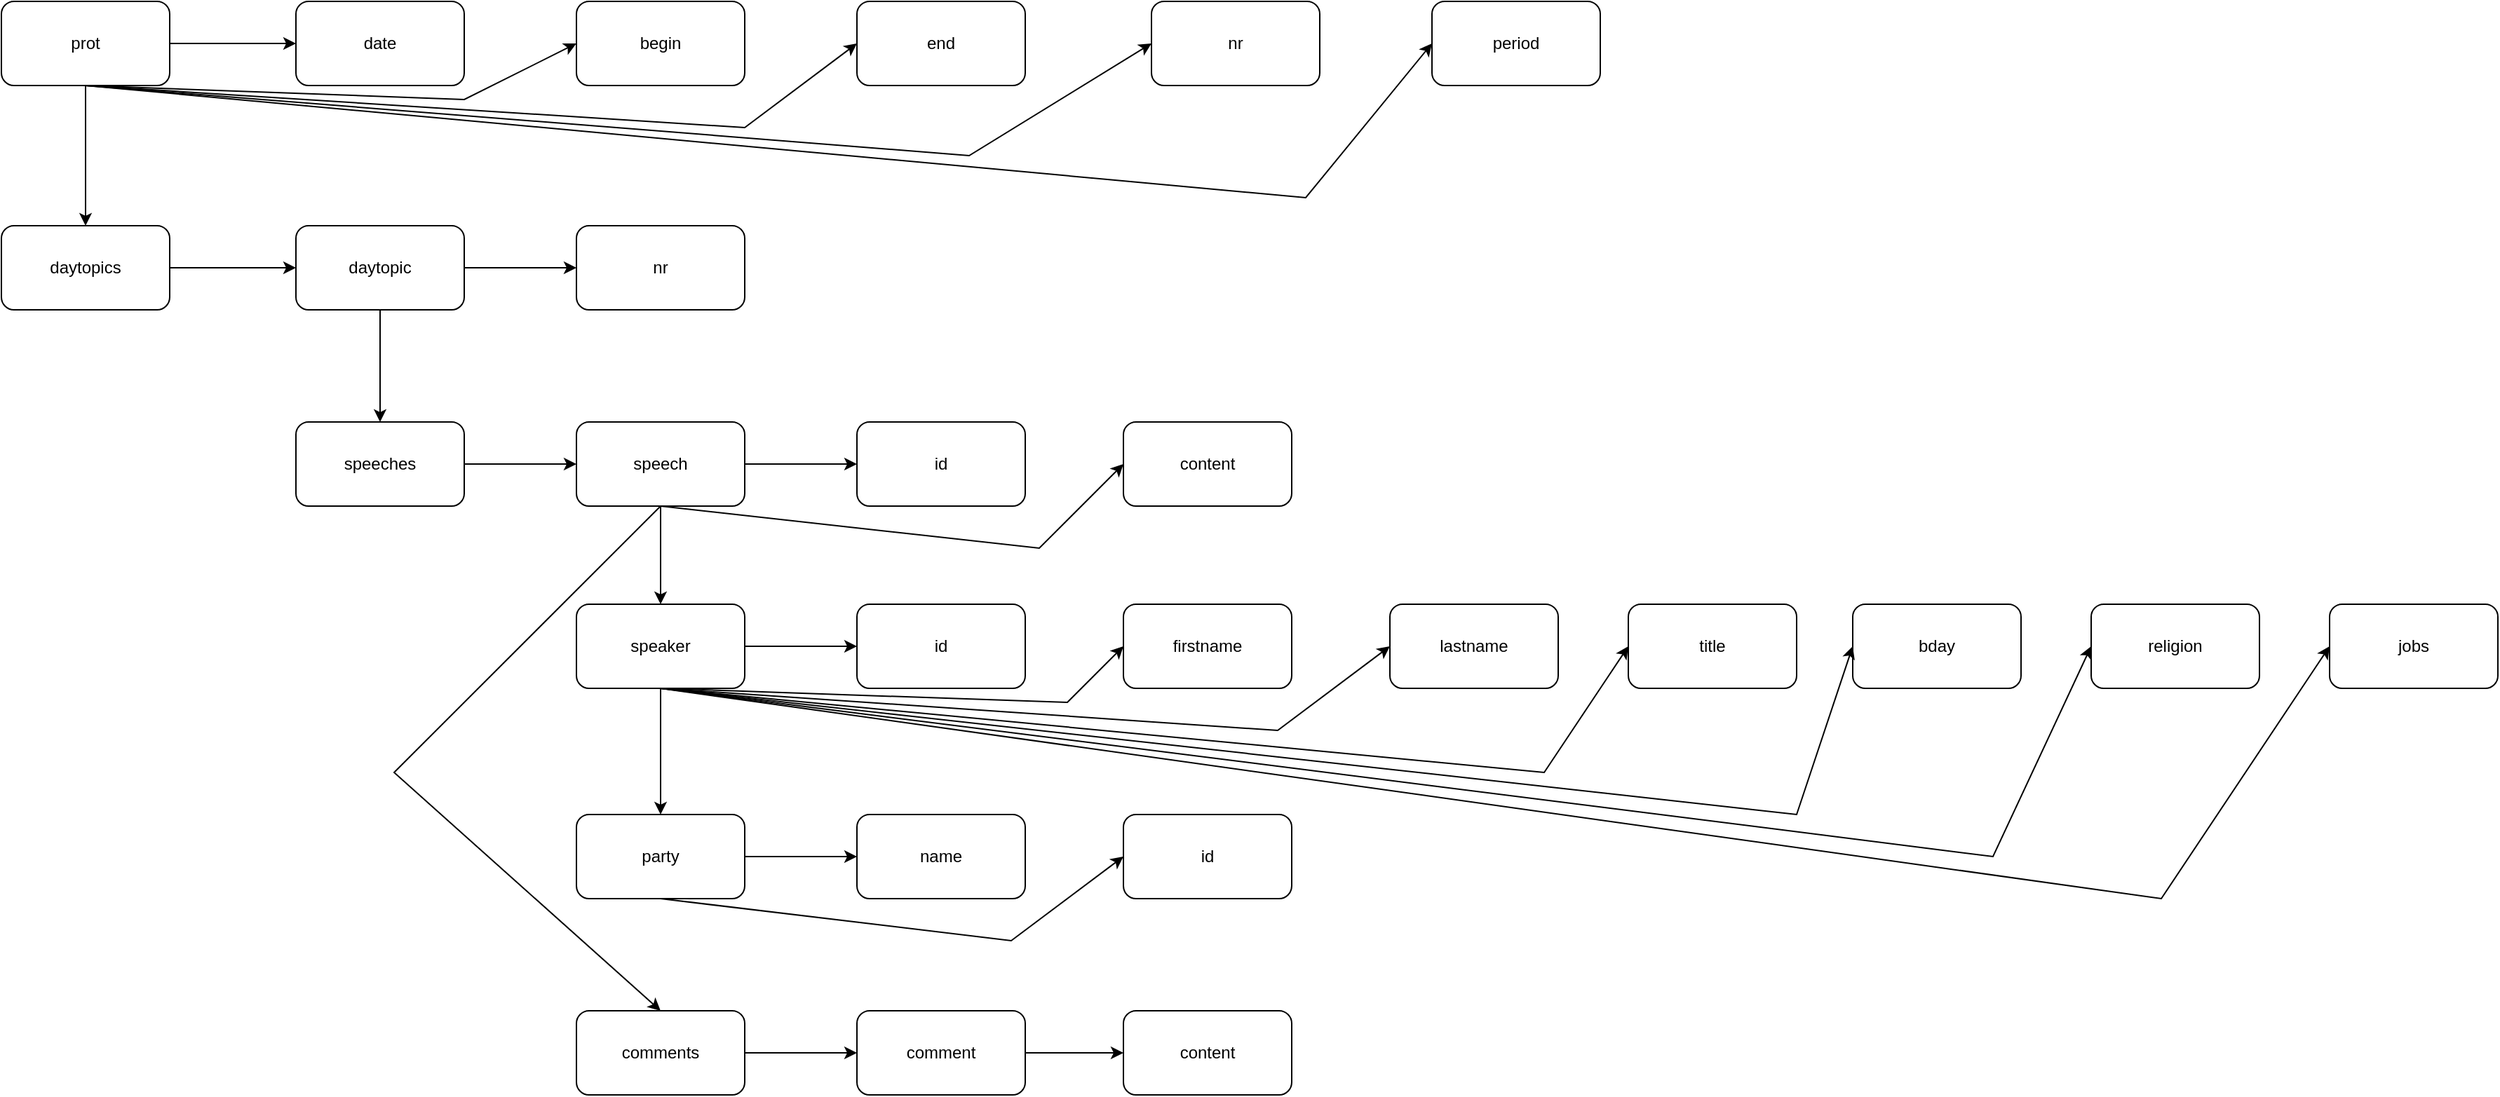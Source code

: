 <mxfile version="21.6.8" type="device">
  <diagram name="Seite-1" id="Tr20mzmjsv6FQs66gH-i">
    <mxGraphModel dx="1434" dy="884" grid="1" gridSize="10" guides="1" tooltips="1" connect="1" arrows="1" fold="1" page="1" pageScale="1" pageWidth="2336" pageHeight="1654" math="0" shadow="0">
      <root>
        <mxCell id="0" />
        <mxCell id="1" parent="0" />
        <mxCell id="kVZ_IZgOHk-NdyxDgPou-4" value="prot" style="rounded=1;whiteSpace=wrap;html=1;" vertex="1" parent="1">
          <mxGeometry x="20" y="20" width="120" height="60" as="geometry" />
        </mxCell>
        <mxCell id="kVZ_IZgOHk-NdyxDgPou-5" value="date" style="rounded=1;whiteSpace=wrap;html=1;" vertex="1" parent="1">
          <mxGeometry x="230" y="20" width="120" height="60" as="geometry" />
        </mxCell>
        <mxCell id="kVZ_IZgOHk-NdyxDgPou-6" value="period" style="rounded=1;whiteSpace=wrap;html=1;" vertex="1" parent="1">
          <mxGeometry x="1040" y="20" width="120" height="60" as="geometry" />
        </mxCell>
        <mxCell id="kVZ_IZgOHk-NdyxDgPou-7" value="nr" style="rounded=1;whiteSpace=wrap;html=1;" vertex="1" parent="1">
          <mxGeometry x="840" y="20" width="120" height="60" as="geometry" />
        </mxCell>
        <mxCell id="kVZ_IZgOHk-NdyxDgPou-8" value="daytopics" style="rounded=1;whiteSpace=wrap;html=1;" vertex="1" parent="1">
          <mxGeometry x="20" y="180" width="120" height="60" as="geometry" />
        </mxCell>
        <mxCell id="kVZ_IZgOHk-NdyxDgPou-9" value="end" style="rounded=1;whiteSpace=wrap;html=1;" vertex="1" parent="1">
          <mxGeometry x="630" y="20" width="120" height="60" as="geometry" />
        </mxCell>
        <mxCell id="kVZ_IZgOHk-NdyxDgPou-10" value="begin" style="rounded=1;whiteSpace=wrap;html=1;" vertex="1" parent="1">
          <mxGeometry x="430" y="20" width="120" height="60" as="geometry" />
        </mxCell>
        <mxCell id="kVZ_IZgOHk-NdyxDgPou-11" value="" style="endArrow=classic;html=1;rounded=0;exitX=1;exitY=0.5;exitDx=0;exitDy=0;entryX=0;entryY=0.5;entryDx=0;entryDy=0;" edge="1" parent="1" source="kVZ_IZgOHk-NdyxDgPou-4" target="kVZ_IZgOHk-NdyxDgPou-5">
          <mxGeometry width="50" height="50" relative="1" as="geometry">
            <mxPoint x="560" y="480" as="sourcePoint" />
            <mxPoint x="610" y="430" as="targetPoint" />
          </mxGeometry>
        </mxCell>
        <mxCell id="kVZ_IZgOHk-NdyxDgPou-12" value="" style="endArrow=classic;html=1;rounded=0;exitX=0.5;exitY=1;exitDx=0;exitDy=0;entryX=0;entryY=0.5;entryDx=0;entryDy=0;" edge="1" parent="1" source="kVZ_IZgOHk-NdyxDgPou-4" target="kVZ_IZgOHk-NdyxDgPou-10">
          <mxGeometry width="50" height="50" relative="1" as="geometry">
            <mxPoint x="560" y="480" as="sourcePoint" />
            <mxPoint x="610" y="430" as="targetPoint" />
            <Array as="points">
              <mxPoint x="350" y="90" />
            </Array>
          </mxGeometry>
        </mxCell>
        <mxCell id="kVZ_IZgOHk-NdyxDgPou-13" value="" style="endArrow=classic;html=1;rounded=0;exitX=0.5;exitY=1;exitDx=0;exitDy=0;entryX=0;entryY=0.5;entryDx=0;entryDy=0;" edge="1" parent="1" source="kVZ_IZgOHk-NdyxDgPou-4" target="kVZ_IZgOHk-NdyxDgPou-9">
          <mxGeometry width="50" height="50" relative="1" as="geometry">
            <mxPoint x="560" y="480" as="sourcePoint" />
            <mxPoint x="610" y="430" as="targetPoint" />
            <Array as="points">
              <mxPoint x="550" y="110" />
            </Array>
          </mxGeometry>
        </mxCell>
        <mxCell id="kVZ_IZgOHk-NdyxDgPou-14" value="" style="endArrow=classic;html=1;rounded=0;exitX=0.5;exitY=1;exitDx=0;exitDy=0;entryX=0;entryY=0.5;entryDx=0;entryDy=0;" edge="1" parent="1" source="kVZ_IZgOHk-NdyxDgPou-4" target="kVZ_IZgOHk-NdyxDgPou-7">
          <mxGeometry width="50" height="50" relative="1" as="geometry">
            <mxPoint x="560" y="480" as="sourcePoint" />
            <mxPoint x="610" y="430" as="targetPoint" />
            <Array as="points">
              <mxPoint x="710" y="130" />
            </Array>
          </mxGeometry>
        </mxCell>
        <mxCell id="kVZ_IZgOHk-NdyxDgPou-15" value="" style="endArrow=classic;html=1;rounded=0;exitX=0.5;exitY=1;exitDx=0;exitDy=0;entryX=0;entryY=0.5;entryDx=0;entryDy=0;" edge="1" parent="1" source="kVZ_IZgOHk-NdyxDgPou-4" target="kVZ_IZgOHk-NdyxDgPou-6">
          <mxGeometry width="50" height="50" relative="1" as="geometry">
            <mxPoint x="560" y="480" as="sourcePoint" />
            <mxPoint x="610" y="430" as="targetPoint" />
            <Array as="points">
              <mxPoint x="950" y="160" />
            </Array>
          </mxGeometry>
        </mxCell>
        <mxCell id="kVZ_IZgOHk-NdyxDgPou-16" value="" style="endArrow=classic;html=1;rounded=0;exitX=0.5;exitY=1;exitDx=0;exitDy=0;entryX=0.5;entryY=0;entryDx=0;entryDy=0;" edge="1" parent="1" source="kVZ_IZgOHk-NdyxDgPou-4" target="kVZ_IZgOHk-NdyxDgPou-8">
          <mxGeometry width="50" height="50" relative="1" as="geometry">
            <mxPoint x="560" y="480" as="sourcePoint" />
            <mxPoint x="610" y="430" as="targetPoint" />
          </mxGeometry>
        </mxCell>
        <mxCell id="kVZ_IZgOHk-NdyxDgPou-17" value="speeches" style="rounded=1;whiteSpace=wrap;html=1;" vertex="1" parent="1">
          <mxGeometry x="230" y="320" width="120" height="60" as="geometry" />
        </mxCell>
        <mxCell id="kVZ_IZgOHk-NdyxDgPou-18" value="nr" style="rounded=1;whiteSpace=wrap;html=1;" vertex="1" parent="1">
          <mxGeometry x="430" y="180" width="120" height="60" as="geometry" />
        </mxCell>
        <mxCell id="kVZ_IZgOHk-NdyxDgPou-19" value="daytopic" style="rounded=1;whiteSpace=wrap;html=1;" vertex="1" parent="1">
          <mxGeometry x="230" y="180" width="120" height="60" as="geometry" />
        </mxCell>
        <mxCell id="kVZ_IZgOHk-NdyxDgPou-20" value="" style="endArrow=classic;html=1;rounded=0;exitX=1;exitY=0.5;exitDx=0;exitDy=0;entryX=0;entryY=0.5;entryDx=0;entryDy=0;" edge="1" parent="1" source="kVZ_IZgOHk-NdyxDgPou-8" target="kVZ_IZgOHk-NdyxDgPou-19">
          <mxGeometry width="50" height="50" relative="1" as="geometry">
            <mxPoint x="560" y="480" as="sourcePoint" />
            <mxPoint x="610" y="430" as="targetPoint" />
          </mxGeometry>
        </mxCell>
        <mxCell id="kVZ_IZgOHk-NdyxDgPou-21" value="" style="endArrow=classic;html=1;rounded=0;exitX=1;exitY=0.5;exitDx=0;exitDy=0;entryX=0;entryY=0.5;entryDx=0;entryDy=0;" edge="1" parent="1" source="kVZ_IZgOHk-NdyxDgPou-19" target="kVZ_IZgOHk-NdyxDgPou-18">
          <mxGeometry width="50" height="50" relative="1" as="geometry">
            <mxPoint x="560" y="480" as="sourcePoint" />
            <mxPoint x="610" y="430" as="targetPoint" />
          </mxGeometry>
        </mxCell>
        <mxCell id="kVZ_IZgOHk-NdyxDgPou-22" value="speech" style="rounded=1;whiteSpace=wrap;html=1;" vertex="1" parent="1">
          <mxGeometry x="430" y="320" width="120" height="60" as="geometry" />
        </mxCell>
        <mxCell id="kVZ_IZgOHk-NdyxDgPou-23" value="" style="endArrow=classic;html=1;rounded=0;exitX=0.5;exitY=1;exitDx=0;exitDy=0;entryX=0.5;entryY=0;entryDx=0;entryDy=0;" edge="1" parent="1" source="kVZ_IZgOHk-NdyxDgPou-19" target="kVZ_IZgOHk-NdyxDgPou-17">
          <mxGeometry width="50" height="50" relative="1" as="geometry">
            <mxPoint x="560" y="480" as="sourcePoint" />
            <mxPoint x="610" y="430" as="targetPoint" />
          </mxGeometry>
        </mxCell>
        <mxCell id="kVZ_IZgOHk-NdyxDgPou-24" value="" style="endArrow=classic;html=1;rounded=0;exitX=1;exitY=0.5;exitDx=0;exitDy=0;entryX=0;entryY=0.5;entryDx=0;entryDy=0;" edge="1" parent="1" source="kVZ_IZgOHk-NdyxDgPou-17" target="kVZ_IZgOHk-NdyxDgPou-22">
          <mxGeometry width="50" height="50" relative="1" as="geometry">
            <mxPoint x="560" y="480" as="sourcePoint" />
            <mxPoint x="610" y="430" as="targetPoint" />
          </mxGeometry>
        </mxCell>
        <mxCell id="kVZ_IZgOHk-NdyxDgPou-25" value="id" style="rounded=1;whiteSpace=wrap;html=1;" vertex="1" parent="1">
          <mxGeometry x="630" y="320" width="120" height="60" as="geometry" />
        </mxCell>
        <mxCell id="kVZ_IZgOHk-NdyxDgPou-26" value="content" style="rounded=1;whiteSpace=wrap;html=1;" vertex="1" parent="1">
          <mxGeometry x="820" y="320" width="120" height="60" as="geometry" />
        </mxCell>
        <mxCell id="kVZ_IZgOHk-NdyxDgPou-27" value="speaker" style="rounded=1;whiteSpace=wrap;html=1;" vertex="1" parent="1">
          <mxGeometry x="430" y="450" width="120" height="60" as="geometry" />
        </mxCell>
        <mxCell id="kVZ_IZgOHk-NdyxDgPou-28" value="id" style="rounded=1;whiteSpace=wrap;html=1;" vertex="1" parent="1">
          <mxGeometry x="630" y="450" width="120" height="60" as="geometry" />
        </mxCell>
        <mxCell id="kVZ_IZgOHk-NdyxDgPou-29" value="" style="endArrow=classic;html=1;rounded=0;exitX=1;exitY=0.5;exitDx=0;exitDy=0;entryX=0;entryY=0.5;entryDx=0;entryDy=0;" edge="1" parent="1" source="kVZ_IZgOHk-NdyxDgPou-22" target="kVZ_IZgOHk-NdyxDgPou-25">
          <mxGeometry width="50" height="50" relative="1" as="geometry">
            <mxPoint x="940" y="510" as="sourcePoint" />
            <mxPoint x="990" y="460" as="targetPoint" />
          </mxGeometry>
        </mxCell>
        <mxCell id="kVZ_IZgOHk-NdyxDgPou-30" value="" style="endArrow=classic;html=1;rounded=0;entryX=0;entryY=0.5;entryDx=0;entryDy=0;exitX=0.5;exitY=1;exitDx=0;exitDy=0;" edge="1" parent="1" source="kVZ_IZgOHk-NdyxDgPou-22" target="kVZ_IZgOHk-NdyxDgPou-26">
          <mxGeometry width="50" height="50" relative="1" as="geometry">
            <mxPoint x="590" y="410" as="sourcePoint" />
            <mxPoint x="990" y="460" as="targetPoint" />
            <Array as="points">
              <mxPoint x="760" y="410" />
            </Array>
          </mxGeometry>
        </mxCell>
        <mxCell id="kVZ_IZgOHk-NdyxDgPou-34" value="" style="endArrow=classic;html=1;rounded=0;exitX=0.5;exitY=1;exitDx=0;exitDy=0;entryX=0.5;entryY=0;entryDx=0;entryDy=0;" edge="1" parent="1" source="kVZ_IZgOHk-NdyxDgPou-22" target="kVZ_IZgOHk-NdyxDgPou-27">
          <mxGeometry width="50" height="50" relative="1" as="geometry">
            <mxPoint x="750" y="560" as="sourcePoint" />
            <mxPoint x="800" y="510" as="targetPoint" />
          </mxGeometry>
        </mxCell>
        <mxCell id="kVZ_IZgOHk-NdyxDgPou-35" value="firstname" style="rounded=1;whiteSpace=wrap;html=1;" vertex="1" parent="1">
          <mxGeometry x="820" y="450" width="120" height="60" as="geometry" />
        </mxCell>
        <mxCell id="kVZ_IZgOHk-NdyxDgPou-36" value="lastname" style="rounded=1;whiteSpace=wrap;html=1;" vertex="1" parent="1">
          <mxGeometry x="1010" y="450" width="120" height="60" as="geometry" />
        </mxCell>
        <mxCell id="kVZ_IZgOHk-NdyxDgPou-37" value="title" style="rounded=1;whiteSpace=wrap;html=1;" vertex="1" parent="1">
          <mxGeometry x="1180" y="450" width="120" height="60" as="geometry" />
        </mxCell>
        <mxCell id="kVZ_IZgOHk-NdyxDgPou-38" value="bday" style="rounded=1;whiteSpace=wrap;html=1;" vertex="1" parent="1">
          <mxGeometry x="1340" y="450" width="120" height="60" as="geometry" />
        </mxCell>
        <mxCell id="kVZ_IZgOHk-NdyxDgPou-39" value="religion" style="rounded=1;whiteSpace=wrap;html=1;" vertex="1" parent="1">
          <mxGeometry x="1510" y="450" width="120" height="60" as="geometry" />
        </mxCell>
        <mxCell id="kVZ_IZgOHk-NdyxDgPou-40" value="jobs" style="rounded=1;whiteSpace=wrap;html=1;" vertex="1" parent="1">
          <mxGeometry x="1680" y="450" width="120" height="60" as="geometry" />
        </mxCell>
        <mxCell id="kVZ_IZgOHk-NdyxDgPou-41" value="party" style="rounded=1;whiteSpace=wrap;html=1;" vertex="1" parent="1">
          <mxGeometry x="430" y="600" width="120" height="60" as="geometry" />
        </mxCell>
        <mxCell id="kVZ_IZgOHk-NdyxDgPou-43" value="" style="endArrow=classic;html=1;rounded=0;exitX=0.5;exitY=1;exitDx=0;exitDy=0;entryX=0;entryY=0.5;entryDx=0;entryDy=0;" edge="1" parent="1" source="kVZ_IZgOHk-NdyxDgPou-27" target="kVZ_IZgOHk-NdyxDgPou-35">
          <mxGeometry width="50" height="50" relative="1" as="geometry">
            <mxPoint x="990" y="570" as="sourcePoint" />
            <mxPoint x="1040" y="520" as="targetPoint" />
            <Array as="points">
              <mxPoint x="780" y="520" />
            </Array>
          </mxGeometry>
        </mxCell>
        <mxCell id="kVZ_IZgOHk-NdyxDgPou-44" value="" style="endArrow=classic;html=1;rounded=0;exitX=0.5;exitY=1;exitDx=0;exitDy=0;entryX=0;entryY=0.5;entryDx=0;entryDy=0;" edge="1" parent="1" source="kVZ_IZgOHk-NdyxDgPou-27" target="kVZ_IZgOHk-NdyxDgPou-36">
          <mxGeometry width="50" height="50" relative="1" as="geometry">
            <mxPoint x="990" y="570" as="sourcePoint" />
            <mxPoint x="1040" y="520" as="targetPoint" />
            <Array as="points">
              <mxPoint x="930" y="540" />
            </Array>
          </mxGeometry>
        </mxCell>
        <mxCell id="kVZ_IZgOHk-NdyxDgPou-45" value="" style="endArrow=classic;html=1;rounded=0;exitX=0.5;exitY=1;exitDx=0;exitDy=0;entryX=0;entryY=0.5;entryDx=0;entryDy=0;" edge="1" parent="1" source="kVZ_IZgOHk-NdyxDgPou-27" target="kVZ_IZgOHk-NdyxDgPou-37">
          <mxGeometry width="50" height="50" relative="1" as="geometry">
            <mxPoint x="990" y="570" as="sourcePoint" />
            <mxPoint x="1040" y="520" as="targetPoint" />
            <Array as="points">
              <mxPoint x="1120" y="570" />
            </Array>
          </mxGeometry>
        </mxCell>
        <mxCell id="kVZ_IZgOHk-NdyxDgPou-46" value="" style="endArrow=classic;html=1;rounded=0;exitX=1;exitY=0.5;exitDx=0;exitDy=0;entryX=0;entryY=0.5;entryDx=0;entryDy=0;" edge="1" parent="1" source="kVZ_IZgOHk-NdyxDgPou-27" target="kVZ_IZgOHk-NdyxDgPou-28">
          <mxGeometry width="50" height="50" relative="1" as="geometry">
            <mxPoint x="990" y="570" as="sourcePoint" />
            <mxPoint x="1040" y="520" as="targetPoint" />
          </mxGeometry>
        </mxCell>
        <mxCell id="kVZ_IZgOHk-NdyxDgPou-47" value="" style="endArrow=classic;html=1;rounded=0;exitX=0.5;exitY=1;exitDx=0;exitDy=0;entryX=0;entryY=0.5;entryDx=0;entryDy=0;" edge="1" parent="1" source="kVZ_IZgOHk-NdyxDgPou-27" target="kVZ_IZgOHk-NdyxDgPou-38">
          <mxGeometry width="50" height="50" relative="1" as="geometry">
            <mxPoint x="1060" y="490" as="sourcePoint" />
            <mxPoint x="1110" y="440" as="targetPoint" />
            <Array as="points">
              <mxPoint x="1300" y="600" />
            </Array>
          </mxGeometry>
        </mxCell>
        <mxCell id="kVZ_IZgOHk-NdyxDgPou-48" value="" style="endArrow=classic;html=1;rounded=0;exitX=0.5;exitY=1;exitDx=0;exitDy=0;entryX=0;entryY=0.5;entryDx=0;entryDy=0;" edge="1" parent="1" source="kVZ_IZgOHk-NdyxDgPou-27" target="kVZ_IZgOHk-NdyxDgPou-39">
          <mxGeometry width="50" height="50" relative="1" as="geometry">
            <mxPoint x="1060" y="490" as="sourcePoint" />
            <mxPoint x="1110" y="440" as="targetPoint" />
            <Array as="points">
              <mxPoint x="1440" y="630" />
            </Array>
          </mxGeometry>
        </mxCell>
        <mxCell id="kVZ_IZgOHk-NdyxDgPou-49" value="" style="endArrow=classic;html=1;rounded=0;exitX=0.5;exitY=1;exitDx=0;exitDy=0;entryX=0;entryY=0.5;entryDx=0;entryDy=0;" edge="1" parent="1" source="kVZ_IZgOHk-NdyxDgPou-27" target="kVZ_IZgOHk-NdyxDgPou-40">
          <mxGeometry width="50" height="50" relative="1" as="geometry">
            <mxPoint x="1060" y="490" as="sourcePoint" />
            <mxPoint x="1110" y="440" as="targetPoint" />
            <Array as="points">
              <mxPoint x="1560" y="660" />
            </Array>
          </mxGeometry>
        </mxCell>
        <mxCell id="kVZ_IZgOHk-NdyxDgPou-51" value="name" style="rounded=1;whiteSpace=wrap;html=1;" vertex="1" parent="1">
          <mxGeometry x="630" y="600" width="120" height="60" as="geometry" />
        </mxCell>
        <mxCell id="kVZ_IZgOHk-NdyxDgPou-52" value="id" style="rounded=1;whiteSpace=wrap;html=1;" vertex="1" parent="1">
          <mxGeometry x="820" y="600" width="120" height="60" as="geometry" />
        </mxCell>
        <mxCell id="kVZ_IZgOHk-NdyxDgPou-53" value="" style="endArrow=classic;html=1;rounded=0;exitX=0.5;exitY=1;exitDx=0;exitDy=0;entryX=0.5;entryY=0;entryDx=0;entryDy=0;" edge="1" parent="1" source="kVZ_IZgOHk-NdyxDgPou-27" target="kVZ_IZgOHk-NdyxDgPou-41">
          <mxGeometry width="50" height="50" relative="1" as="geometry">
            <mxPoint x="890" y="690" as="sourcePoint" />
            <mxPoint x="940" y="640" as="targetPoint" />
          </mxGeometry>
        </mxCell>
        <mxCell id="kVZ_IZgOHk-NdyxDgPou-54" value="" style="endArrow=classic;html=1;rounded=0;exitX=1;exitY=0.5;exitDx=0;exitDy=0;entryX=0;entryY=0.5;entryDx=0;entryDy=0;" edge="1" parent="1" source="kVZ_IZgOHk-NdyxDgPou-41" target="kVZ_IZgOHk-NdyxDgPou-51">
          <mxGeometry width="50" height="50" relative="1" as="geometry">
            <mxPoint x="890" y="690" as="sourcePoint" />
            <mxPoint x="940" y="640" as="targetPoint" />
          </mxGeometry>
        </mxCell>
        <mxCell id="kVZ_IZgOHk-NdyxDgPou-55" value="" style="endArrow=classic;html=1;rounded=0;exitX=0.5;exitY=1;exitDx=0;exitDy=0;entryX=0;entryY=0.5;entryDx=0;entryDy=0;" edge="1" parent="1" source="kVZ_IZgOHk-NdyxDgPou-41" target="kVZ_IZgOHk-NdyxDgPou-52">
          <mxGeometry width="50" height="50" relative="1" as="geometry">
            <mxPoint x="890" y="690" as="sourcePoint" />
            <mxPoint x="940" y="640" as="targetPoint" />
            <Array as="points">
              <mxPoint x="740" y="690" />
            </Array>
          </mxGeometry>
        </mxCell>
        <mxCell id="kVZ_IZgOHk-NdyxDgPou-56" value="comments" style="rounded=1;whiteSpace=wrap;html=1;" vertex="1" parent="1">
          <mxGeometry x="430" y="740" width="120" height="60" as="geometry" />
        </mxCell>
        <mxCell id="kVZ_IZgOHk-NdyxDgPou-57" value="" style="endArrow=classic;html=1;rounded=0;exitX=0.5;exitY=1;exitDx=0;exitDy=0;entryX=0.5;entryY=0;entryDx=0;entryDy=0;" edge="1" parent="1" source="kVZ_IZgOHk-NdyxDgPou-22" target="kVZ_IZgOHk-NdyxDgPou-56">
          <mxGeometry width="50" height="50" relative="1" as="geometry">
            <mxPoint x="840" y="640" as="sourcePoint" />
            <mxPoint x="890" y="590" as="targetPoint" />
            <Array as="points">
              <mxPoint x="300" y="570" />
            </Array>
          </mxGeometry>
        </mxCell>
        <mxCell id="kVZ_IZgOHk-NdyxDgPou-58" value="comment" style="rounded=1;whiteSpace=wrap;html=1;" vertex="1" parent="1">
          <mxGeometry x="630" y="740" width="120" height="60" as="geometry" />
        </mxCell>
        <mxCell id="kVZ_IZgOHk-NdyxDgPou-59" value="content" style="rounded=1;whiteSpace=wrap;html=1;" vertex="1" parent="1">
          <mxGeometry x="820" y="740" width="120" height="60" as="geometry" />
        </mxCell>
        <mxCell id="kVZ_IZgOHk-NdyxDgPou-60" value="" style="endArrow=classic;html=1;rounded=0;exitX=1;exitY=0.5;exitDx=0;exitDy=0;entryX=0;entryY=0.5;entryDx=0;entryDy=0;" edge="1" parent="1" source="kVZ_IZgOHk-NdyxDgPou-56" target="kVZ_IZgOHk-NdyxDgPou-58">
          <mxGeometry width="50" height="50" relative="1" as="geometry">
            <mxPoint x="840" y="640" as="sourcePoint" />
            <mxPoint x="890" y="590" as="targetPoint" />
          </mxGeometry>
        </mxCell>
        <mxCell id="kVZ_IZgOHk-NdyxDgPou-61" value="" style="endArrow=classic;html=1;rounded=0;exitX=1;exitY=0.5;exitDx=0;exitDy=0;entryX=0;entryY=0.5;entryDx=0;entryDy=0;" edge="1" parent="1" source="kVZ_IZgOHk-NdyxDgPou-58" target="kVZ_IZgOHk-NdyxDgPou-59">
          <mxGeometry width="50" height="50" relative="1" as="geometry">
            <mxPoint x="840" y="640" as="sourcePoint" />
            <mxPoint x="890" y="590" as="targetPoint" />
          </mxGeometry>
        </mxCell>
      </root>
    </mxGraphModel>
  </diagram>
</mxfile>
